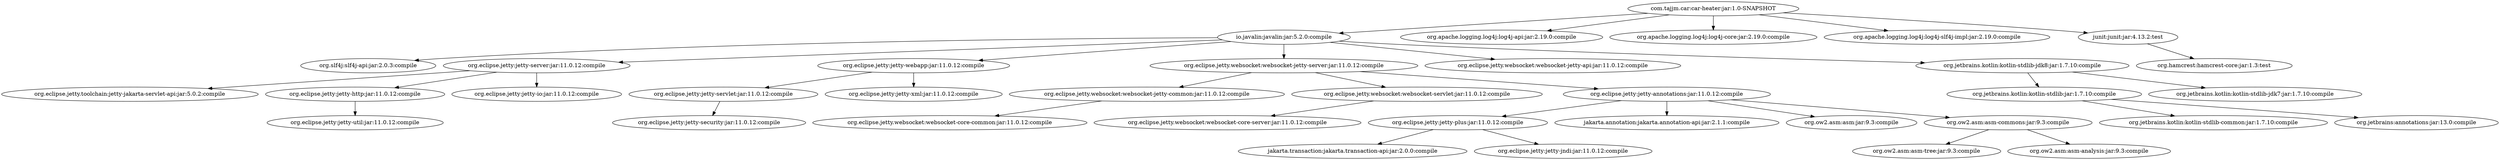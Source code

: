 digraph "com.tajjm.car:car-heater:jar:1.0-SNAPSHOT" { 
	"com.tajjm.car:car-heater:jar:1.0-SNAPSHOT" -> "io.javalin:javalin:jar:5.2.0:compile" ; 
	"com.tajjm.car:car-heater:jar:1.0-SNAPSHOT" -> "org.apache.logging.log4j:log4j-api:jar:2.19.0:compile" ; 
	"com.tajjm.car:car-heater:jar:1.0-SNAPSHOT" -> "org.apache.logging.log4j:log4j-core:jar:2.19.0:compile" ; 
	"com.tajjm.car:car-heater:jar:1.0-SNAPSHOT" -> "org.apache.logging.log4j:log4j-slf4j-impl:jar:2.19.0:compile" ; 
	"com.tajjm.car:car-heater:jar:1.0-SNAPSHOT" -> "junit:junit:jar:4.13.2:test" ; 
	"io.javalin:javalin:jar:5.2.0:compile" -> "org.slf4j:slf4j-api:jar:2.0.3:compile" ; 
	"io.javalin:javalin:jar:5.2.0:compile" -> "org.eclipse.jetty:jetty-server:jar:11.0.12:compile" ; 
	"io.javalin:javalin:jar:5.2.0:compile" -> "org.eclipse.jetty:jetty-webapp:jar:11.0.12:compile" ; 
	"io.javalin:javalin:jar:5.2.0:compile" -> "org.eclipse.jetty.websocket:websocket-jetty-server:jar:11.0.12:compile" ; 
	"io.javalin:javalin:jar:5.2.0:compile" -> "org.eclipse.jetty.websocket:websocket-jetty-api:jar:11.0.12:compile" ; 
	"io.javalin:javalin:jar:5.2.0:compile" -> "org.jetbrains.kotlin:kotlin-stdlib-jdk8:jar:1.7.10:compile" ; 
	"org.eclipse.jetty:jetty-server:jar:11.0.12:compile" -> "org.eclipse.jetty.toolchain:jetty-jakarta-servlet-api:jar:5.0.2:compile" ; 
	"org.eclipse.jetty:jetty-server:jar:11.0.12:compile" -> "org.eclipse.jetty:jetty-http:jar:11.0.12:compile" ; 
	"org.eclipse.jetty:jetty-server:jar:11.0.12:compile" -> "org.eclipse.jetty:jetty-io:jar:11.0.12:compile" ; 
	"org.eclipse.jetty:jetty-http:jar:11.0.12:compile" -> "org.eclipse.jetty:jetty-util:jar:11.0.12:compile" ; 
	"org.eclipse.jetty:jetty-webapp:jar:11.0.12:compile" -> "org.eclipse.jetty:jetty-servlet:jar:11.0.12:compile" ; 
	"org.eclipse.jetty:jetty-webapp:jar:11.0.12:compile" -> "org.eclipse.jetty:jetty-xml:jar:11.0.12:compile" ; 
	"org.eclipse.jetty:jetty-servlet:jar:11.0.12:compile" -> "org.eclipse.jetty:jetty-security:jar:11.0.12:compile" ; 
	"org.eclipse.jetty.websocket:websocket-jetty-server:jar:11.0.12:compile" -> "org.eclipse.jetty.websocket:websocket-jetty-common:jar:11.0.12:compile" ; 
	"org.eclipse.jetty.websocket:websocket-jetty-server:jar:11.0.12:compile" -> "org.eclipse.jetty.websocket:websocket-servlet:jar:11.0.12:compile" ; 
	"org.eclipse.jetty.websocket:websocket-jetty-server:jar:11.0.12:compile" -> "org.eclipse.jetty:jetty-annotations:jar:11.0.12:compile" ; 
	"org.eclipse.jetty.websocket:websocket-jetty-common:jar:11.0.12:compile" -> "org.eclipse.jetty.websocket:websocket-core-common:jar:11.0.12:compile" ; 
	"org.eclipse.jetty.websocket:websocket-servlet:jar:11.0.12:compile" -> "org.eclipse.jetty.websocket:websocket-core-server:jar:11.0.12:compile" ; 
	"org.eclipse.jetty:jetty-annotations:jar:11.0.12:compile" -> "org.eclipse.jetty:jetty-plus:jar:11.0.12:compile" ; 
	"org.eclipse.jetty:jetty-annotations:jar:11.0.12:compile" -> "jakarta.annotation:jakarta.annotation-api:jar:2.1.1:compile" ; 
	"org.eclipse.jetty:jetty-annotations:jar:11.0.12:compile" -> "org.ow2.asm:asm:jar:9.3:compile" ; 
	"org.eclipse.jetty:jetty-annotations:jar:11.0.12:compile" -> "org.ow2.asm:asm-commons:jar:9.3:compile" ; 
	"org.eclipse.jetty:jetty-plus:jar:11.0.12:compile" -> "jakarta.transaction:jakarta.transaction-api:jar:2.0.0:compile" ; 
	"org.eclipse.jetty:jetty-plus:jar:11.0.12:compile" -> "org.eclipse.jetty:jetty-jndi:jar:11.0.12:compile" ; 
	"org.ow2.asm:asm-commons:jar:9.3:compile" -> "org.ow2.asm:asm-tree:jar:9.3:compile" ; 
	"org.ow2.asm:asm-commons:jar:9.3:compile" -> "org.ow2.asm:asm-analysis:jar:9.3:compile" ; 
	"org.jetbrains.kotlin:kotlin-stdlib-jdk8:jar:1.7.10:compile" -> "org.jetbrains.kotlin:kotlin-stdlib:jar:1.7.10:compile" ; 
	"org.jetbrains.kotlin:kotlin-stdlib-jdk8:jar:1.7.10:compile" -> "org.jetbrains.kotlin:kotlin-stdlib-jdk7:jar:1.7.10:compile" ; 
	"org.jetbrains.kotlin:kotlin-stdlib:jar:1.7.10:compile" -> "org.jetbrains.kotlin:kotlin-stdlib-common:jar:1.7.10:compile" ; 
	"org.jetbrains.kotlin:kotlin-stdlib:jar:1.7.10:compile" -> "org.jetbrains:annotations:jar:13.0:compile" ; 
	"junit:junit:jar:4.13.2:test" -> "org.hamcrest:hamcrest-core:jar:1.3:test" ; 
 } 